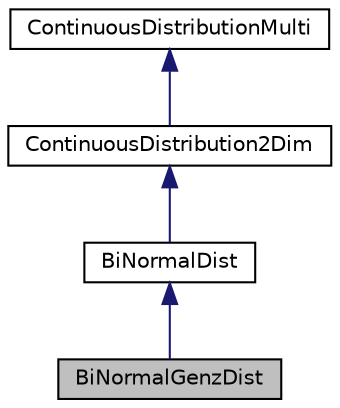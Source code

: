 digraph "BiNormalGenzDist"
{
 // INTERACTIVE_SVG=YES
  bgcolor="transparent";
  edge [fontname="Helvetica",fontsize="10",labelfontname="Helvetica",labelfontsize="10"];
  node [fontname="Helvetica",fontsize="10",shape=record];
  Node4 [label="BiNormalGenzDist",height=0.2,width=0.4,color="black", fillcolor="grey75", style="filled", fontcolor="black"];
  Node5 -> Node4 [dir="back",color="midnightblue",fontsize="10",style="solid",fontname="Helvetica"];
  Node5 [label="BiNormalDist",height=0.2,width=0.4,color="black",URL="$classumontreal_1_1ssj_1_1probdistmulti_1_1BiNormalDist.html",tooltip="Extends the class ContinuousDistribution2Dim for the bivariate normal distribution   (page 84)..."];
  Node6 -> Node5 [dir="back",color="midnightblue",fontsize="10",style="solid",fontname="Helvetica"];
  Node6 [label="ContinuousDistribution2Dim",height=0.2,width=0.4,color="black",URL="$classumontreal_1_1ssj_1_1probdistmulti_1_1ContinuousDistribution2Dim.html",tooltip="Classes implementing 2-dimensional continuous distributions should inherit from this class..."];
  Node7 -> Node6 [dir="back",color="midnightblue",fontsize="10",style="solid",fontname="Helvetica"];
  Node7 [label="ContinuousDistributionMulti",height=0.2,width=0.4,color="black",URL="$classumontreal_1_1ssj_1_1probdistmulti_1_1ContinuousDistributionMulti.html",tooltip="Classes implementing continuous multi-dimensional distributions should inherit from this class..."];
}
